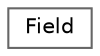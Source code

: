 digraph "Graphical Class Hierarchy"
{
 // LATEX_PDF_SIZE
  bgcolor="transparent";
  edge [fontname=Helvetica,fontsize=10,labelfontname=Helvetica,labelfontsize=10];
  node [fontname=Helvetica,fontsize=10,shape=box,height=0.2,width=0.4];
  rankdir="LR";
  Node0 [id="Node000000",label="Field",height=0.2,width=0.4,color="grey40", fillcolor="white", style="filled",URL="$class_field.html",tooltip="Класс, представляющий игровое поле."];
}
